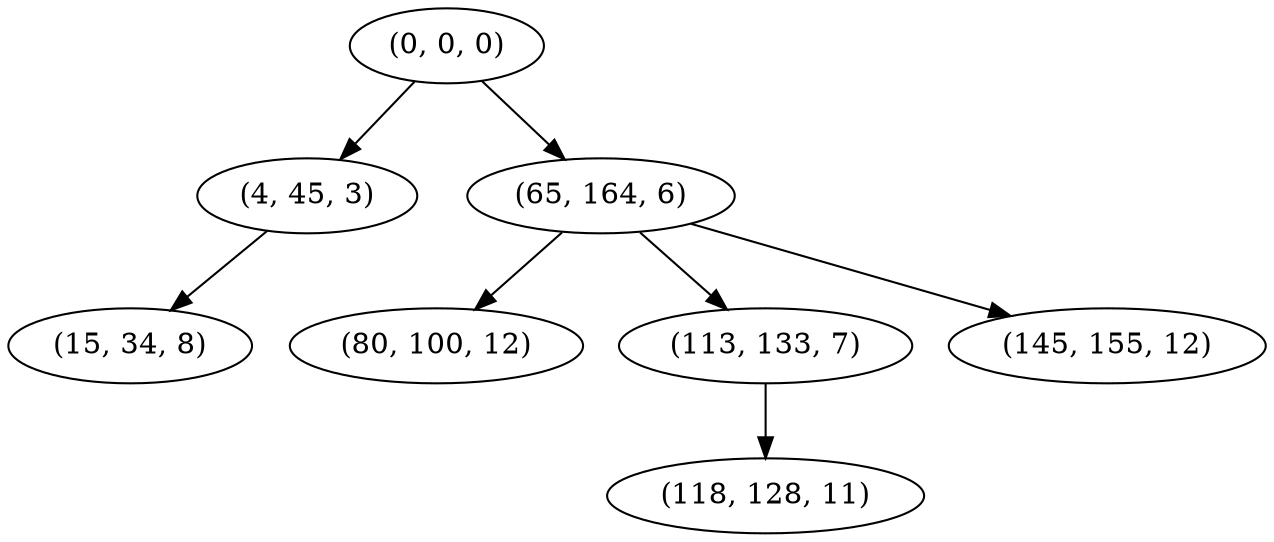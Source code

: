 digraph tree {
    "(0, 0, 0)";
    "(4, 45, 3)";
    "(15, 34, 8)";
    "(65, 164, 6)";
    "(80, 100, 12)";
    "(113, 133, 7)";
    "(118, 128, 11)";
    "(145, 155, 12)";
    "(0, 0, 0)" -> "(4, 45, 3)";
    "(0, 0, 0)" -> "(65, 164, 6)";
    "(4, 45, 3)" -> "(15, 34, 8)";
    "(65, 164, 6)" -> "(80, 100, 12)";
    "(65, 164, 6)" -> "(113, 133, 7)";
    "(65, 164, 6)" -> "(145, 155, 12)";
    "(113, 133, 7)" -> "(118, 128, 11)";
}
